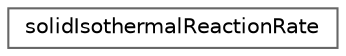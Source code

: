 digraph "Graphical Class Hierarchy"
{
 // LATEX_PDF_SIZE
  bgcolor="transparent";
  edge [fontname=Helvetica,fontsize=10,labelfontname=Helvetica,labelfontsize=10];
  node [fontname=Helvetica,fontsize=10,shape=box,height=0.2,width=0.4];
  rankdir="LR";
  Node0 [id="Node000000",label="solidIsothermalReactionRate",height=0.2,width=0.4,color="grey40", fillcolor="white", style="filled",URL="$classFoam_1_1solidIsothermalReactionRate.html",tooltip="Isothermal reaction rate for solids."];
}
